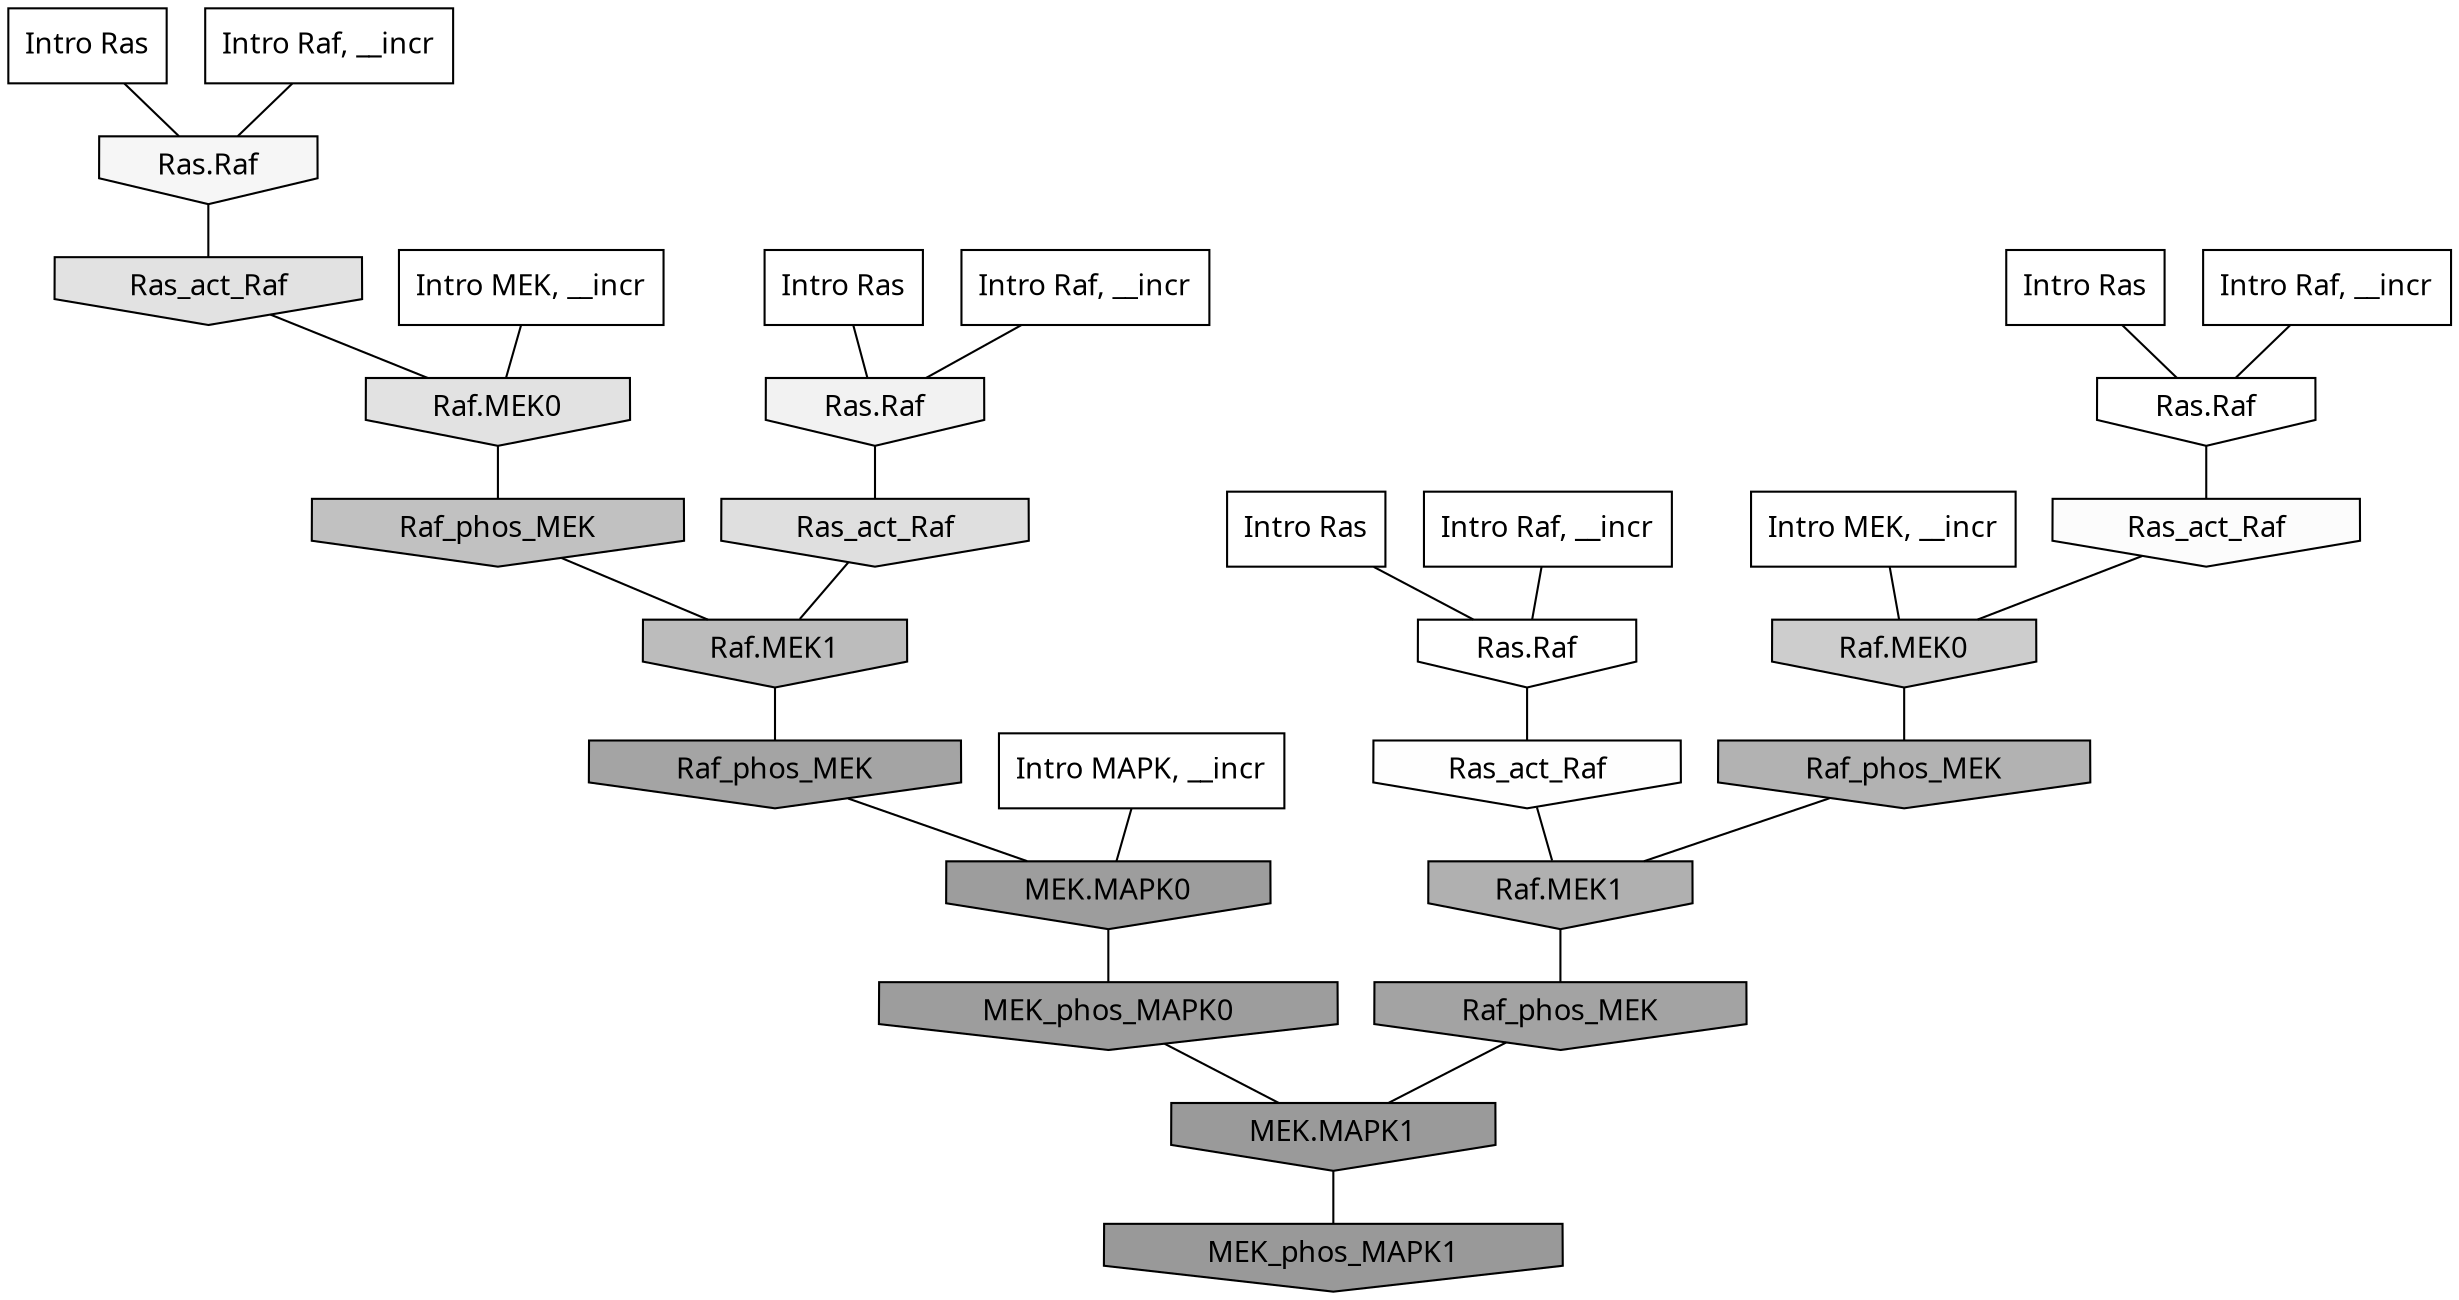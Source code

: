 digraph G{
  rankdir="TB";
  ranksep=0.30;
  node [fontname="CMU Serif"];
  edge [fontname="CMU Serif"];
  
  12 [label="Intro Ras", shape=rectangle, style=filled, fillcolor="0.000 0.000 1.000"]
  
  21 [label="Intro Ras", shape=rectangle, style=filled, fillcolor="0.000 0.000 1.000"]
  
  43 [label="Intro Ras", shape=rectangle, style=filled, fillcolor="0.000 0.000 1.000"]
  
  73 [label="Intro Ras", shape=rectangle, style=filled, fillcolor="0.000 0.000 1.000"]
  
  267 [label="Intro Raf, __incr", shape=rectangle, style=filled, fillcolor="0.000 0.000 1.000"]
  
  297 [label="Intro Raf, __incr", shape=rectangle, style=filled, fillcolor="0.000 0.000 1.000"]
  
  307 [label="Intro Raf, __incr", shape=rectangle, style=filled, fillcolor="0.000 0.000 1.000"]
  
  1049 [label="Intro Raf, __incr", shape=rectangle, style=filled, fillcolor="0.000 0.000 1.000"]
  
  1939 [label="Intro MEK, __incr", shape=rectangle, style=filled, fillcolor="0.000 0.000 1.000"]
  
  1951 [label="Intro MEK, __incr", shape=rectangle, style=filled, fillcolor="0.000 0.000 1.000"]
  
  2919 [label="Intro MAPK, __incr", shape=rectangle, style=filled, fillcolor="0.000 0.000 1.000"]
  
  3269 [label="Ras.Raf", shape=invhouse, style=filled, fillcolor="0.000 0.000 1.000"]
  
  3295 [label="Ras.Raf", shape=invhouse, style=filled, fillcolor="0.000 0.000 1.000"]
  
  3338 [label="Ras_act_Raf", shape=invhouse, style=filled, fillcolor="0.000 0.000 0.996"]
  
  3392 [label="Ras_act_Raf", shape=invhouse, style=filled, fillcolor="0.000 0.000 0.987"]
  
  3550 [label="Ras.Raf", shape=invhouse, style=filled, fillcolor="0.000 0.000 0.962"]
  
  3656 [label="Ras.Raf", shape=invhouse, style=filled, fillcolor="0.000 0.000 0.949"]
  
  4539 [label="Ras_act_Raf", shape=invhouse, style=filled, fillcolor="0.000 0.000 0.886"]
  
  4541 [label="Raf.MEK0", shape=invhouse, style=filled, fillcolor="0.000 0.000 0.886"]
  
  4745 [label="Ras_act_Raf", shape=invhouse, style=filled, fillcolor="0.000 0.000 0.874"]
  
  5978 [label="Raf.MEK0", shape=invhouse, style=filled, fillcolor="0.000 0.000 0.802"]
  
  7043 [label="Raf_phos_MEK", shape=invhouse, style=filled, fillcolor="0.000 0.000 0.755"]
  
  7646 [label="Raf.MEK1", shape=invhouse, style=filled, fillcolor="0.000 0.000 0.737"]
  
  8858 [label="Raf_phos_MEK", shape=invhouse, style=filled, fillcolor="0.000 0.000 0.698"]
  
  9142 [label="Raf.MEK1", shape=invhouse, style=filled, fillcolor="0.000 0.000 0.690"]
  
  11299 [label="Raf_phos_MEK", shape=invhouse, style=filled, fillcolor="0.000 0.000 0.644"]
  
  11553 [label="Raf_phos_MEK", shape=invhouse, style=filled, fillcolor="0.000 0.000 0.639"]
  
  12877 [label="MEK.MAPK0", shape=invhouse, style=filled, fillcolor="0.000 0.000 0.616"]
  
  13049 [label="MEK_phos_MAPK0", shape=invhouse, style=filled, fillcolor="0.000 0.000 0.614"]
  
  13668 [label="MEK.MAPK1", shape=invhouse, style=filled, fillcolor="0.000 0.000 0.603"]
  
  13892 [label="MEK_phos_MAPK1", shape=invhouse, style=filled, fillcolor="0.000 0.000 0.600"]
  
  
  13668 -> 13892 [dir=none, color="0.000 0.000 0.000"] 
  13049 -> 13668 [dir=none, color="0.000 0.000 0.000"] 
  12877 -> 13049 [dir=none, color="0.000 0.000 0.000"] 
  11553 -> 13668 [dir=none, color="0.000 0.000 0.000"] 
  11299 -> 12877 [dir=none, color="0.000 0.000 0.000"] 
  9142 -> 11553 [dir=none, color="0.000 0.000 0.000"] 
  8858 -> 9142 [dir=none, color="0.000 0.000 0.000"] 
  7646 -> 11299 [dir=none, color="0.000 0.000 0.000"] 
  7043 -> 7646 [dir=none, color="0.000 0.000 0.000"] 
  5978 -> 8858 [dir=none, color="0.000 0.000 0.000"] 
  4745 -> 7646 [dir=none, color="0.000 0.000 0.000"] 
  4541 -> 7043 [dir=none, color="0.000 0.000 0.000"] 
  4539 -> 4541 [dir=none, color="0.000 0.000 0.000"] 
  3656 -> 4745 [dir=none, color="0.000 0.000 0.000"] 
  3550 -> 4539 [dir=none, color="0.000 0.000 0.000"] 
  3392 -> 5978 [dir=none, color="0.000 0.000 0.000"] 
  3338 -> 9142 [dir=none, color="0.000 0.000 0.000"] 
  3295 -> 3392 [dir=none, color="0.000 0.000 0.000"] 
  3269 -> 3338 [dir=none, color="0.000 0.000 0.000"] 
  2919 -> 12877 [dir=none, color="0.000 0.000 0.000"] 
  1951 -> 4541 [dir=none, color="0.000 0.000 0.000"] 
  1939 -> 5978 [dir=none, color="0.000 0.000 0.000"] 
  1049 -> 3295 [dir=none, color="0.000 0.000 0.000"] 
  307 -> 3269 [dir=none, color="0.000 0.000 0.000"] 
  297 -> 3550 [dir=none, color="0.000 0.000 0.000"] 
  267 -> 3656 [dir=none, color="0.000 0.000 0.000"] 
  73 -> 3656 [dir=none, color="0.000 0.000 0.000"] 
  43 -> 3269 [dir=none, color="0.000 0.000 0.000"] 
  21 -> 3295 [dir=none, color="0.000 0.000 0.000"] 
  12 -> 3550 [dir=none, color="0.000 0.000 0.000"] 
  
  }
